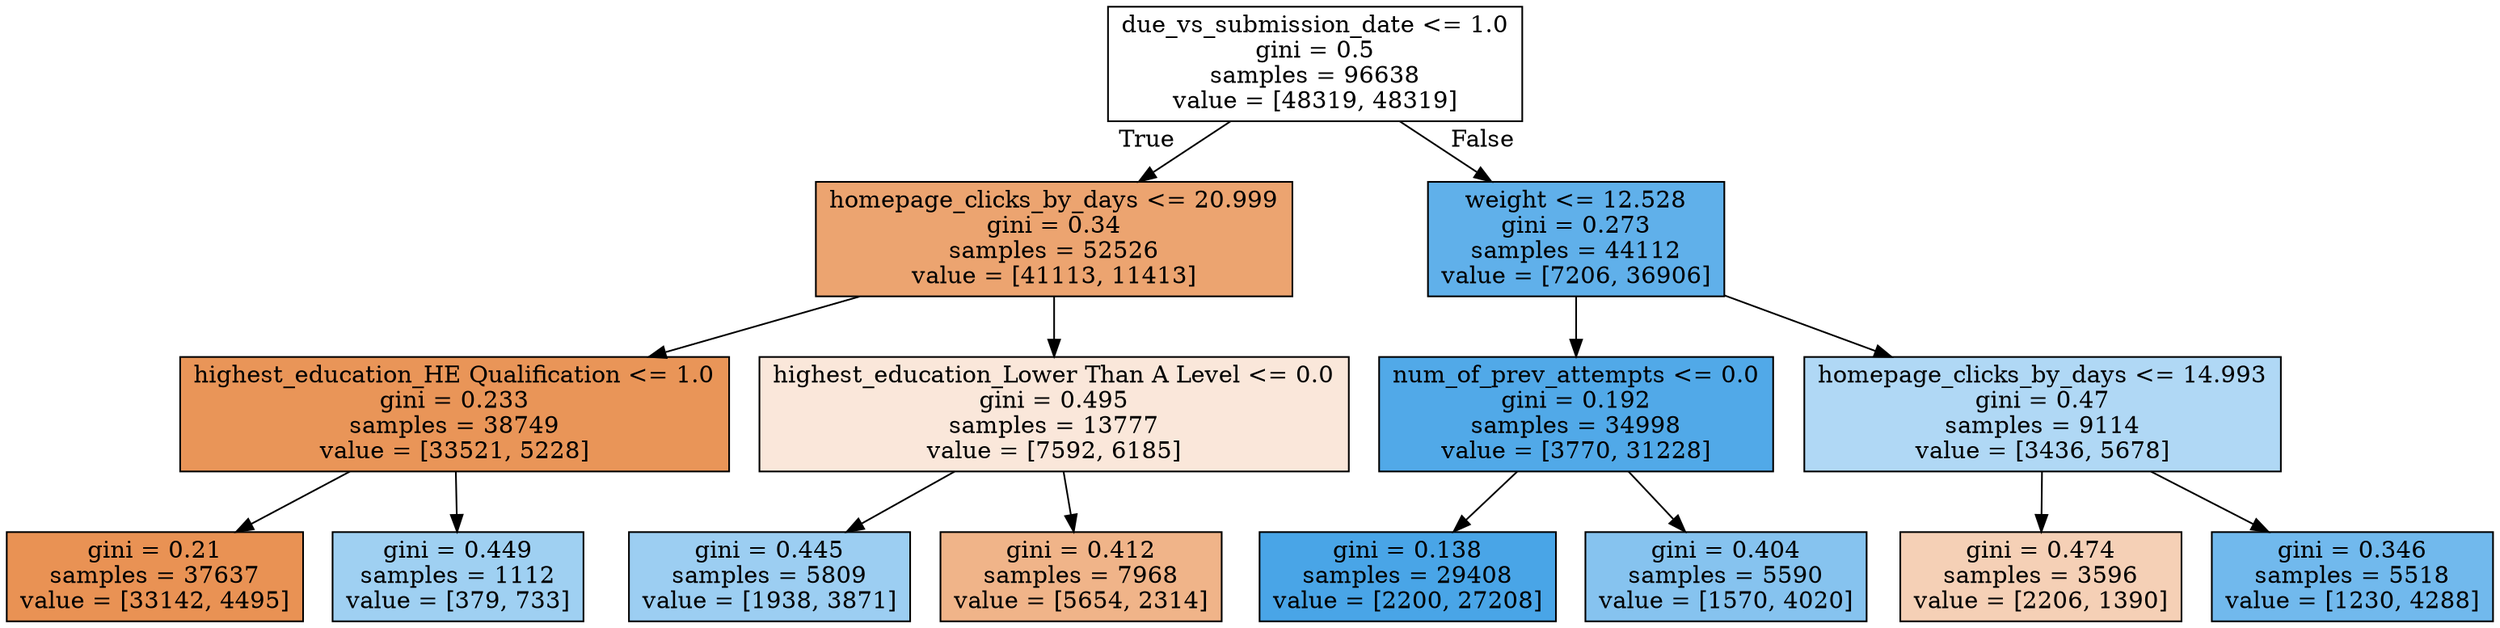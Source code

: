 digraph Tree {
node [shape=box, style="filled", color="black"] ;
0 [label="due_vs_submission_date <= 1.0\ngini = 0.5\nsamples = 96638\nvalue = [48319, 48319]", fillcolor="#e5813900"] ;
1 [label="homepage_clicks_by_days <= 20.999\ngini = 0.34\nsamples = 52526\nvalue = [41113, 11413]", fillcolor="#e58139b8"] ;
0 -> 1 [labeldistance=2.5, labelangle=45, headlabel="True"] ;
2 [label="highest_education_HE Qualification <= 1.0\ngini = 0.233\nsamples = 38749\nvalue = [33521, 5228]", fillcolor="#e58139d7"] ;
1 -> 2 ;
3 [label="gini = 0.21\nsamples = 37637\nvalue = [33142, 4495]", fillcolor="#e58139dc"] ;
2 -> 3 ;
4 [label="gini = 0.449\nsamples = 1112\nvalue = [379, 733]", fillcolor="#399de57b"] ;
2 -> 4 ;
5 [label="highest_education_Lower Than A Level <= 0.0\ngini = 0.495\nsamples = 13777\nvalue = [7592, 6185]", fillcolor="#e581392f"] ;
1 -> 5 ;
6 [label="gini = 0.445\nsamples = 5809\nvalue = [1938, 3871]", fillcolor="#399de57f"] ;
5 -> 6 ;
7 [label="gini = 0.412\nsamples = 7968\nvalue = [5654, 2314]", fillcolor="#e5813997"] ;
5 -> 7 ;
8 [label="weight <= 12.528\ngini = 0.273\nsamples = 44112\nvalue = [7206, 36906]", fillcolor="#399de5cd"] ;
0 -> 8 [labeldistance=2.5, labelangle=-45, headlabel="False"] ;
9 [label="num_of_prev_attempts <= 0.0\ngini = 0.192\nsamples = 34998\nvalue = [3770, 31228]", fillcolor="#399de5e0"] ;
8 -> 9 ;
10 [label="gini = 0.138\nsamples = 29408\nvalue = [2200, 27208]", fillcolor="#399de5ea"] ;
9 -> 10 ;
11 [label="gini = 0.404\nsamples = 5590\nvalue = [1570, 4020]", fillcolor="#399de59b"] ;
9 -> 11 ;
12 [label="homepage_clicks_by_days <= 14.993\ngini = 0.47\nsamples = 9114\nvalue = [3436, 5678]", fillcolor="#399de565"] ;
8 -> 12 ;
13 [label="gini = 0.474\nsamples = 3596\nvalue = [2206, 1390]", fillcolor="#e581395e"] ;
12 -> 13 ;
14 [label="gini = 0.346\nsamples = 5518\nvalue = [1230, 4288]", fillcolor="#399de5b6"] ;
12 -> 14 ;
}